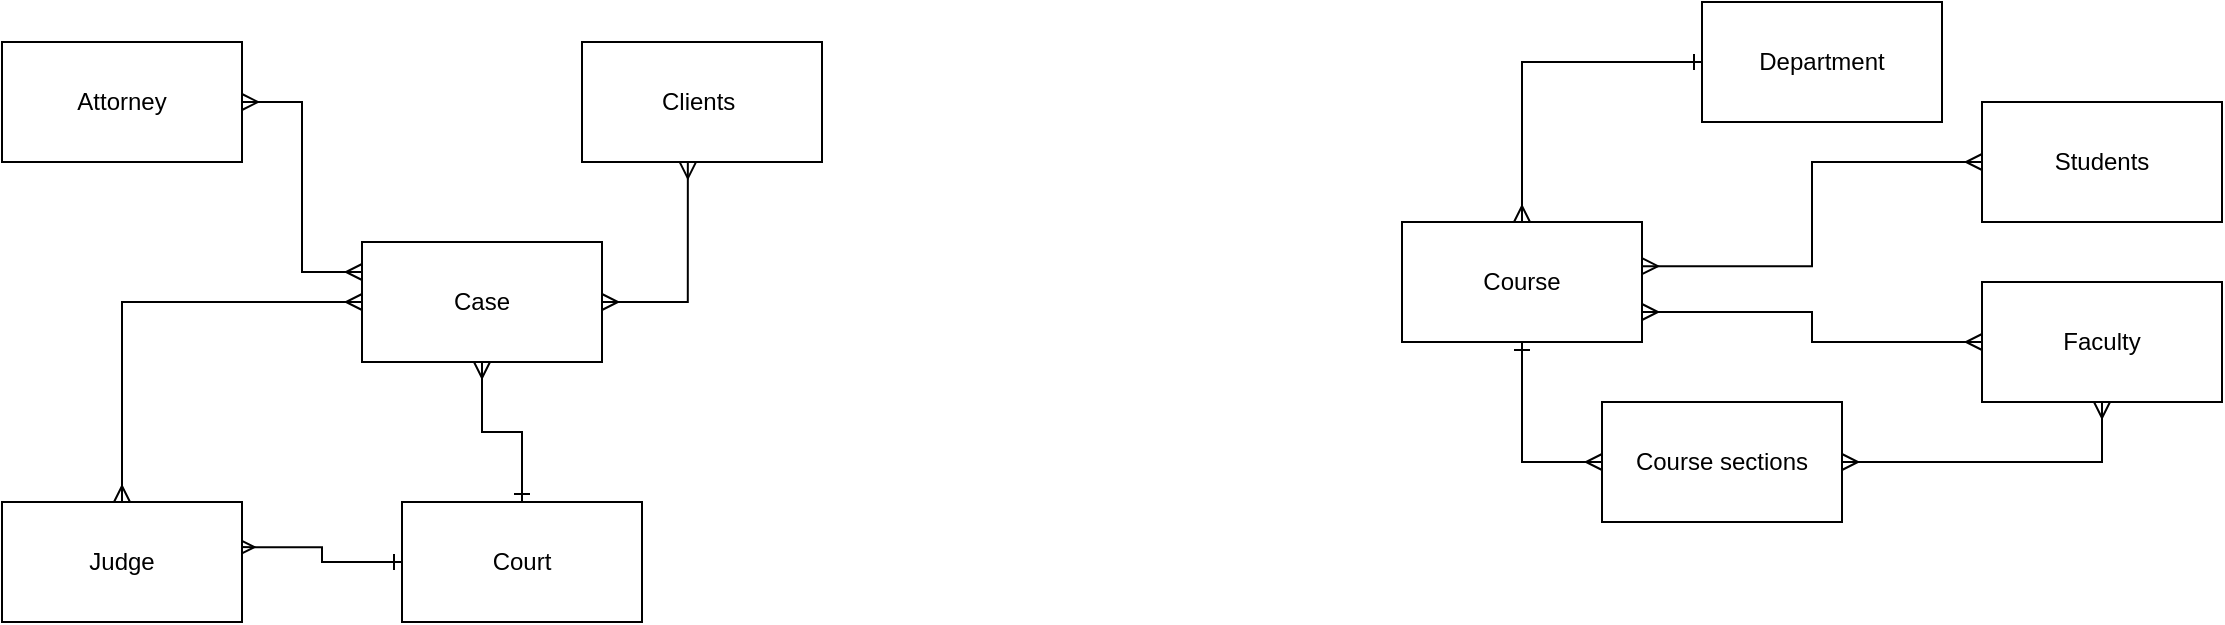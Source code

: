 <mxfile version="26.0.10">
  <diagram id="R2lEEEUBdFMjLlhIrx00" name="Page-1">
    <mxGraphModel dx="909" dy="576" grid="1" gridSize="10" guides="1" tooltips="1" connect="1" arrows="1" fold="1" page="1" pageScale="1" pageWidth="850" pageHeight="1100" math="0" shadow="0" extFonts="Permanent Marker^https://fonts.googleapis.com/css?family=Permanent+Marker">
      <root>
        <mxCell id="0" />
        <mxCell id="1" parent="0" />
        <mxCell id="uFHn_YRlUSNiN2GhpHnX-34" value="" style="group" vertex="1" connectable="0" parent="1">
          <mxGeometry x="750" y="30" width="410" height="260" as="geometry" />
        </mxCell>
        <mxCell id="uFHn_YRlUSNiN2GhpHnX-24" value="Course" style="rounded=0;whiteSpace=wrap;html=1;" vertex="1" parent="uFHn_YRlUSNiN2GhpHnX-34">
          <mxGeometry y="110" width="120" height="60" as="geometry" />
        </mxCell>
        <mxCell id="uFHn_YRlUSNiN2GhpHnX-33" value="" style="group" vertex="1" connectable="0" parent="uFHn_YRlUSNiN2GhpHnX-34">
          <mxGeometry x="100" width="310" height="260" as="geometry" />
        </mxCell>
        <mxCell id="uFHn_YRlUSNiN2GhpHnX-22" value="Department" style="rounded=0;whiteSpace=wrap;html=1;" vertex="1" parent="uFHn_YRlUSNiN2GhpHnX-33">
          <mxGeometry x="50" width="120" height="60" as="geometry" />
        </mxCell>
        <mxCell id="uFHn_YRlUSNiN2GhpHnX-23" value="&lt;span class=&quot;markedContent&quot; id=&quot;page27R_mcid1&quot; style=&quot;padding: 0px; margin: 0px; color: transparent; position: absolute; white-space: pre; cursor: text; transform-origin: 0% 0%; top: 0px; height: 0px; font-family: Arial; font-size: 16px; font-style: normal; font-variant-ligatures: normal; font-variant-caps: normal; font-weight: 400; letter-spacing: normal; orphans: 2; text-align: start; text-indent: 0px; text-transform: none; widows: 2; word-spacing: 0px; -webkit-text-stroke-width: 0px; background-color: rgb(255, 255, 255); text-decoration-thickness: initial; text-decoration-style: initial; text-decoration-color: initial;&quot;&gt;&lt;span role=&quot;presentation&quot; dir=&quot;ltr&quot; style=&quot;padding: 0px; margin: 0px; color: transparent; position: absolute; white-space: pre; cursor: text; transform-origin: 0% 0%; left: 180.033px; top: 124.405px; font-size: 23.4px; font-family: sans-serif; transform: scaleX(0.858);&quot;&gt;ABC College&lt;/span&gt;&lt;/span&gt;&lt;span class=&quot;markedContent&quot; id=&quot;page27R_mcid2&quot; style=&quot;padding: 0px; margin: 0px; color: transparent; position: absolute; white-space: pre; cursor: text; transform-origin: 0% 0%; top: 0px; height: 0px; font-family: Arial; font-size: 16px; font-style: normal; font-variant-ligatures: normal; font-variant-caps: normal; font-weight: 400; letter-spacing: normal; orphans: 2; text-align: start; text-indent: 0px; text-transform: none; widows: 2; word-spacing: 0px; -webkit-text-stroke-width: 0px; background-color: rgb(255, 255, 255); text-decoration-thickness: initial; text-decoration-style: initial; text-decoration-color: initial;&quot;&gt;&lt;span role=&quot;presentation&quot; dir=&quot;ltr&quot; style=&quot;padding: 0px; margin: 0px; color: transparent; position: absolute; white-space: pre; cursor: text; transform-origin: 0% 0%; left: 298.086px; top: 124.405px; font-size: 23.4px; font-family: sans-serif;&quot;&gt; &lt;/span&gt;&lt;span role=&quot;presentation&quot; dir=&quot;ltr&quot; style=&quot;padding: 0px; margin: 0px; color: transparent; position: absolute; white-space: pre; cursor: text; transform-origin: 0% 0%; left: 307.433px; top: 124.405px; font-size: 23.4px; font-family: sans-serif; transform: scaleX(0.859);&quot;&gt;has&lt;/span&gt;&lt;/span&gt;&lt;span class=&quot;markedContent&quot; id=&quot;page27R_mcid3&quot; style=&quot;padding: 0px; margin: 0px; color: transparent; position: absolute; white-space: pre; cursor: text; transform-origin: 0% 0%; top: 0px; height: 0px; font-family: Arial; font-size: 16px; font-style: normal; font-variant-ligatures: normal; font-variant-caps: normal; font-weight: 400; letter-spacing: normal; orphans: 2; text-align: start; text-indent: 0px; text-transform: none; widows: 2; word-spacing: 0px; -webkit-text-stroke-width: 0px; background-color: rgb(255, 255, 255); text-decoration-thickness: initial; text-decoration-style: initial; text-decoration-color: initial;&quot;&gt;&lt;span role=&quot;presentation&quot; dir=&quot;ltr&quot; style=&quot;padding: 0px; margin: 0px; color: transparent; position: absolute; white-space: pre; cursor: text; transform-origin: 0% 0%; left: 339.983px; top: 124.405px; font-size: 23.4px; font-family: sans-serif;&quot;&gt; &lt;/span&gt;&lt;span role=&quot;presentation&quot; dir=&quot;ltr&quot; style=&quot;padding: 0px; margin: 0px; color: transparent; position: absolute; white-space: pre; cursor: text; transform-origin: 0% 0%; left: 349.483px; top: 124.405px; font-size: 23.4px; font-family: sans-serif; transform: scaleX(0.912);&quot;&gt;many departments&lt;/span&gt;&lt;/span&gt;&lt;span class=&quot;markedContent&quot; id=&quot;page27R_mcid4&quot; style=&quot;padding: 0px; margin: 0px; color: transparent; position: absolute; white-space: pre; cursor: text; transform-origin: 0% 0%; top: 0px; height: 0px; font-family: Arial; font-size: 16px; font-style: normal; font-variant-ligatures: normal; font-variant-caps: normal; font-weight: 400; letter-spacing: normal; orphans: 2; text-align: start; text-indent: 0px; text-transform: none; widows: 2; word-spacing: 0px; -webkit-text-stroke-width: 0px; background-color: rgb(255, 255, 255); text-decoration-thickness: initial; text-decoration-style: initial; text-decoration-color: initial;&quot;&gt;&lt;/span&gt;&lt;span class=&quot;markedContent&quot; id=&quot;page27R_mcid5&quot; style=&quot;padding: 0px; margin: 0px; color: transparent; position: absolute; white-space: pre; cursor: text; transform-origin: 0% 0%; top: 0px; height: 0px; font-family: Arial; font-size: 16px; font-style: normal; font-variant-ligatures: normal; font-variant-caps: normal; font-weight: 400; letter-spacing: normal; orphans: 2; text-align: start; text-indent: 0px; text-transform: none; widows: 2; word-spacing: 0px; -webkit-text-stroke-width: 0px; background-color: rgb(255, 255, 255); text-decoration-thickness: initial; text-decoration-style: initial; text-decoration-color: initial;&quot;&gt;&lt;span role=&quot;presentation&quot; dir=&quot;ltr&quot; style=&quot;padding: 0px; margin: 0px; color: transparent; position: absolute; white-space: pre; cursor: text; transform-origin: 0% 0%; left: 533.829px; top: 124.405px; font-size: 23.4px; font-family: sans-serif;&quot;&gt; &lt;/span&gt;&lt;span role=&quot;presentation&quot; dir=&quot;ltr&quot; style=&quot;padding: 0px; margin: 0px; color: transparent; position: absolute; white-space: pre; cursor: text; transform-origin: 0% 0%; left: 543.317px; top: 124.405px; font-size: 23.4px; font-family: sans-serif; transform: scaleX(0.915);&quot;&gt;and each department offer courses&lt;/span&gt;&lt;/span&gt;&lt;span class=&quot;markedContent&quot; id=&quot;page27R_mcid6&quot; style=&quot;padding: 0px; margin: 0px; color: transparent; position: absolute; white-space: pre; cursor: text; transform-origin: 0% 0%; top: 0px; height: 0px; font-family: Arial; font-size: 16px; font-style: normal; font-variant-ligatures: normal; font-variant-caps: normal; font-weight: 400; letter-spacing: normal; orphans: 2; text-align: start; text-indent: 0px; text-transform: none; widows: 2; word-spacing: 0px; -webkit-text-stroke-width: 0px; background-color: rgb(255, 255, 255); text-decoration-thickness: initial; text-decoration-style: initial; text-decoration-color: initial;&quot;&gt;&lt;span role=&quot;presentation&quot; dir=&quot;ltr&quot; style=&quot;padding: 0px; margin: 0px; color: transparent; position: absolute; white-space: pre; cursor: text; transform-origin: 0% 0%; left: 894.367px; top: 124.405px; font-size: 23.4px; font-family: sans-serif;&quot;&gt;.&lt;/span&gt;&lt;/span&gt;&lt;span class=&quot;markedContent&quot; id=&quot;page27R_mcid7&quot; style=&quot;padding: 0px; margin: 0px; color: transparent; position: absolute; white-space: pre; cursor: text; transform-origin: 0% 0%; top: 0px; height: 0px; font-family: Arial; font-size: 16px; font-style: normal; font-variant-ligatures: normal; font-variant-caps: normal; font-weight: 400; letter-spacing: normal; orphans: 2; text-align: start; text-indent: 0px; text-transform: none; widows: 2; word-spacing: 0px; -webkit-text-stroke-width: 0px; background-color: rgb(255, 255, 255); text-decoration-thickness: initial; text-decoration-style: initial; text-decoration-color: initial;&quot;&gt;&lt;br role=&quot;presentation&quot; style=&quot;padding: 0px; margin: 0px; color: transparent; position: absolute; white-space: pre; cursor: text; transform-origin: 0% 0%;&quot;&gt;&lt;span role=&quot;presentation&quot; dir=&quot;ltr&quot; style=&quot;padding: 0px; margin: 0px; color: transparent; position: absolute; white-space: pre; cursor: text; transform-origin: 0% 0%; left: 180.033px; top: 157.205px; font-size: 23.4px; font-family: sans-serif;&quot;&gt;S&lt;/span&gt;&lt;/span&gt;&lt;span class=&quot;markedContent&quot; id=&quot;page27R_mcid8&quot; style=&quot;padding: 0px; margin: 0px; color: transparent; position: absolute; white-space: pre; cursor: text; transform-origin: 0% 0%; top: 0px; height: 0px; font-family: Arial; font-size: 16px; font-style: normal; font-variant-ligatures: normal; font-variant-caps: normal; font-weight: 400; letter-spacing: normal; orphans: 2; text-align: start; text-indent: 0px; text-transform: none; widows: 2; word-spacing: 0px; -webkit-text-stroke-width: 0px; background-color: rgb(255, 255, 255); text-decoration-thickness: initial; text-decoration-style: initial; text-decoration-color: initial;&quot;&gt;&lt;span role=&quot;presentation&quot; dir=&quot;ltr&quot; style=&quot;padding: 0px; margin: 0px; color: transparent; position: absolute; white-space: pre; cursor: text; transform-origin: 0% 0%; left: 190.833px; top: 157.205px; font-size: 23.4px; font-family: sans-serif; transform: scaleX(0.909);&quot;&gt;ome popular courses have many course sections.&lt;/span&gt;&lt;/span&gt;&lt;span class=&quot;markedContent&quot; id=&quot;page27R_mcid9&quot; style=&quot;padding: 0px; margin: 0px; color: transparent; position: absolute; white-space: pre; cursor: text; transform-origin: 0% 0%; top: 0px; height: 0px; font-family: Arial; font-size: 16px; font-style: normal; font-variant-ligatures: normal; font-variant-caps: normal; font-weight: 400; letter-spacing: normal; orphans: 2; text-align: start; text-indent: 0px; text-transform: none; widows: 2; word-spacing: 0px; -webkit-text-stroke-width: 0px; background-color: rgb(255, 255, 255); text-decoration-thickness: initial; text-decoration-style: initial; text-decoration-color: initial;&quot;&gt;&lt;span role=&quot;presentation&quot; dir=&quot;ltr&quot; style=&quot;padding: 0px; margin: 0px; color: transparent; position: absolute; white-space: pre; cursor: text; transform-origin: 0% 0%; left: 679.121px; top: 157.205px; font-size: 23.4px; font-family: sans-serif;&quot;&gt; &lt;/span&gt;&lt;span role=&quot;presentation&quot; dir=&quot;ltr&quot; style=&quot;padding: 0px; margin: 0px; color: transparent; position: absolute; white-space: pre; cursor: text; transform-origin: 0% 0%; left: 688.517px; top: 157.205px; font-size: 23.4px; font-family: sans-serif; transform: scaleX(0.831);&quot;&gt;Each&lt;/span&gt;&lt;/span&gt;&lt;span class=&quot;markedContent&quot; id=&quot;page27R_mcid10&quot; style=&quot;padding: 0px; margin: 0px; color: transparent; position: absolute; white-space: pre; cursor: text; transform-origin: 0% 0%; top: 0px; height: 0px; font-family: Arial; font-size: 16px; font-style: normal; font-variant-ligatures: normal; font-variant-caps: normal; font-weight: 400; letter-spacing: normal; orphans: 2; text-align: start; text-indent: 0px; text-transform: none; widows: 2; word-spacing: 0px; -webkit-text-stroke-width: 0px; background-color: rgb(255, 255, 255); text-decoration-thickness: initial; text-decoration-style: initial; text-decoration-color: initial;&quot;&gt;&lt;span role=&quot;presentation&quot; dir=&quot;ltr&quot; style=&quot;padding: 0px; margin: 0px; color: transparent; position: absolute; white-space: pre; cursor: text; transform-origin: 0% 0%; left: 733.211px; top: 157.205px; font-size: 23.4px; font-family: sans-serif;&quot;&gt; &lt;/span&gt;&lt;span role=&quot;presentation&quot; dir=&quot;ltr&quot; style=&quot;padding: 0px; margin: 0px; color: transparent; position: absolute; white-space: pre; cursor: text; transform-origin: 0% 0%; left: 742.317px; top: 157.205px; font-size: 23.4px; font-family: sans-serif; transform: scaleX(0.907);&quot;&gt;Faculty member&lt;/span&gt;&lt;/span&gt;&lt;span class=&quot;markedContent&quot; id=&quot;page27R_mcid11&quot; style=&quot;padding: 0px; margin: 0px; color: transparent; position: absolute; white-space: pre; cursor: text; transform-origin: 0% 0%; top: 0px; height: 0px; font-family: Arial; font-size: 16px; font-style: normal; font-variant-ligatures: normal; font-variant-caps: normal; font-weight: 400; letter-spacing: normal; orphans: 2; text-align: start; text-indent: 0px; text-transform: none; widows: 2; word-spacing: 0px; -webkit-text-stroke-width: 0px; background-color: rgb(255, 255, 255); text-decoration-thickness: initial; text-decoration-style: initial; text-decoration-color: initial;&quot;&gt;&lt;/span&gt;&lt;span class=&quot;markedContent&quot; id=&quot;page27R_mcid12&quot; style=&quot;padding: 0px; margin: 0px; color: transparent; position: absolute; white-space: pre; cursor: text; transform-origin: 0% 0%; top: 0px; height: 0px; font-family: Arial; font-size: 16px; font-style: normal; font-variant-ligatures: normal; font-variant-caps: normal; font-weight: 400; letter-spacing: normal; orphans: 2; text-align: start; text-indent: 0px; text-transform: none; widows: 2; word-spacing: 0px; -webkit-text-stroke-width: 0px; background-color: rgb(255, 255, 255); text-decoration-thickness: initial; text-decoration-style: initial; text-decoration-color: initial;&quot;&gt;&lt;br role=&quot;presentation&quot; style=&quot;padding: 0px; margin: 0px; color: transparent; position: absolute; white-space: pre; cursor: text; transform-origin: 0% 0%;&quot;&gt;&lt;span role=&quot;presentation&quot; dir=&quot;ltr&quot; style=&quot;padding: 0px; margin: 0px; color: transparent; position: absolute; white-space: pre; cursor: text; transform-origin: 0% 0%; left: 180.033px; top: 190.005px; font-size: 23.4px; font-family: sans-serif; transform: scaleX(0.903);&quot;&gt;belongs to a particular department and&lt;/span&gt;&lt;/span&gt;&lt;span class=&quot;markedContent&quot; id=&quot;page27R_mcid13&quot; style=&quot;padding: 0px; margin: 0px; color: transparent; position: absolute; white-space: pre; cursor: text; transform-origin: 0% 0%; top: 0px; height: 0px; font-family: Arial; font-size: 16px; font-style: normal; font-variant-ligatures: normal; font-variant-caps: normal; font-weight: 400; letter-spacing: normal; orphans: 2; text-align: start; text-indent: 0px; text-transform: none; widows: 2; word-spacing: 0px; -webkit-text-stroke-width: 0px; background-color: rgb(255, 255, 255); text-decoration-thickness: initial; text-decoration-style: initial; text-decoration-color: initial;&quot;&gt;&lt;/span&gt;&lt;span class=&quot;markedContent&quot; id=&quot;page27R_mcid14&quot; style=&quot;padding: 0px; margin: 0px; color: transparent; position: absolute; white-space: pre; cursor: text; transform-origin: 0% 0%; top: 0px; height: 0px; font-family: Arial; font-size: 16px; font-style: normal; font-variant-ligatures: normal; font-variant-caps: normal; font-weight: 400; letter-spacing: normal; orphans: 2; text-align: start; text-indent: 0px; text-transform: none; widows: 2; word-spacing: 0px; -webkit-text-stroke-width: 0px; background-color: rgb(255, 255, 255); text-decoration-thickness: initial; text-decoration-style: initial; text-decoration-color: initial;&quot;&gt;&lt;span role=&quot;presentation&quot; dir=&quot;ltr&quot; style=&quot;padding: 0px; margin: 0px; color: transparent; position: absolute; white-space: pre; cursor: text; transform-origin: 0% 0%; left: 564.753px; top: 190.005px; font-size: 23.4px; font-family: sans-serif;&quot;&gt; &lt;/span&gt;&lt;span role=&quot;presentation&quot; dir=&quot;ltr&quot; style=&quot;padding: 0px; margin: 0px; color: transparent; position: absolute; white-space: pre; cursor: text; transform-origin: 0% 0%; left: 572.917px; top: 190.005px; font-size: 23.4px; font-family: sans-serif; transform: scaleX(0.932);&quot;&gt;may&lt;/span&gt;&lt;/span&gt;&lt;span class=&quot;markedContent&quot; id=&quot;page27R_mcid15&quot; style=&quot;padding: 0px; margin: 0px; color: transparent; position: absolute; white-space: pre; cursor: text; transform-origin: 0% 0%; top: 0px; height: 0px; font-family: Arial; font-size: 16px; font-style: normal; font-variant-ligatures: normal; font-variant-caps: normal; font-weight: 400; letter-spacing: normal; orphans: 2; text-align: start; text-indent: 0px; text-transform: none; widows: 2; word-spacing: 0px; -webkit-text-stroke-width: 0px; background-color: rgb(255, 255, 255); text-decoration-thickness: initial; text-decoration-style: initial; text-decoration-color: initial;&quot;&gt;&lt;/span&gt;&lt;span class=&quot;markedContent&quot; id=&quot;page27R_mcid16&quot; style=&quot;padding: 0px; margin: 0px; color: transparent; position: absolute; white-space: pre; cursor: text; transform-origin: 0% 0%; top: 0px; height: 0px; font-family: Arial; font-size: 16px; font-style: normal; font-variant-ligatures: normal; font-variant-caps: normal; font-weight: 400; letter-spacing: normal; orphans: 2; text-align: start; text-indent: 0px; text-transform: none; widows: 2; word-spacing: 0px; -webkit-text-stroke-width: 0px; background-color: rgb(255, 255, 255); text-decoration-thickness: initial; text-decoration-style: initial; text-decoration-color: initial;&quot;&gt;&lt;span role=&quot;presentation&quot; dir=&quot;ltr&quot; style=&quot;padding: 0px; margin: 0px; color: transparent; position: absolute; white-space: pre; cursor: text; transform-origin: 0% 0%; left: 614.592px; top: 190.005px; font-size: 23.4px; font-family: sans-serif;&quot;&gt; &lt;/span&gt;&lt;span role=&quot;presentation&quot; dir=&quot;ltr&quot; style=&quot;padding: 0px; margin: 0px; color: transparent; position: absolute; white-space: pre; cursor: text; transform-origin: 0% 0%; left: 622.317px; top: 190.005px; font-size: 23.4px; font-family: sans-serif; transform: scaleX(0.875);&quot;&gt;teach&lt;/span&gt;&lt;/span&gt;&lt;span class=&quot;markedContent&quot; id=&quot;page27R_mcid17&quot; style=&quot;padding: 0px; margin: 0px; color: transparent; position: absolute; white-space: pre; cursor: text; transform-origin: 0% 0%; top: 0px; height: 0px; font-family: Arial; font-size: 16px; font-style: normal; font-variant-ligatures: normal; font-variant-caps: normal; font-weight: 400; letter-spacing: normal; orphans: 2; text-align: start; text-indent: 0px; text-transform: none; widows: 2; word-spacing: 0px; -webkit-text-stroke-width: 0px; background-color: rgb(255, 255, 255); text-decoration-thickness: initial; text-decoration-style: initial; text-decoration-color: initial;&quot;&gt;&lt;/span&gt;&lt;span class=&quot;markedContent&quot; id=&quot;page27R_mcid18&quot; style=&quot;padding: 0px; margin: 0px; color: transparent; position: absolute; white-space: pre; cursor: text; transform-origin: 0% 0%; top: 0px; height: 0px; font-family: Arial; font-size: 16px; font-style: normal; font-variant-ligatures: normal; font-variant-caps: normal; font-weight: 400; letter-spacing: normal; orphans: 2; text-align: start; text-indent: 0px; text-transform: none; widows: 2; word-spacing: 0px; -webkit-text-stroke-width: 0px; background-color: rgb(255, 255, 255); text-decoration-thickness: initial; text-decoration-style: initial; text-decoration-color: initial;&quot;&gt;&lt;span role=&quot;presentation&quot; dir=&quot;ltr&quot; style=&quot;padding: 0px; margin: 0px; color: transparent; position: absolute; white-space: pre; cursor: text; transform-origin: 0% 0%; left: 674.99px; top: 190.005px; font-size: 23.4px; font-family: sans-serif;&quot;&gt; &lt;/span&gt;&lt;span role=&quot;presentation&quot; dir=&quot;ltr&quot; style=&quot;padding: 0px; margin: 0px; color: transparent; position: absolute; white-space: pre; cursor: text; transform-origin: 0% 0%; left: 682.717px; top: 190.005px; font-size: 23.4px; font-family: sans-serif; transform: scaleX(0.91);&quot;&gt;more than one course&lt;/span&gt;&lt;/span&gt;&lt;span class=&quot;markedContent&quot; id=&quot;page27R_mcid19&quot; style=&quot;padding: 0px; margin: 0px; color: transparent; position: absolute; white-space: pre; cursor: text; transform-origin: 0% 0%; top: 0px; height: 0px; font-family: Arial; font-size: 16px; font-style: normal; font-variant-ligatures: normal; font-variant-caps: normal; font-weight: 400; letter-spacing: normal; orphans: 2; text-align: start; text-indent: 0px; text-transform: none; widows: 2; word-spacing: 0px; -webkit-text-stroke-width: 0px; background-color: rgb(255, 255, 255); text-decoration-thickness: initial; text-decoration-style: initial; text-decoration-color: initial;&quot;&gt;&lt;br role=&quot;presentation&quot; style=&quot;padding: 0px; margin: 0px; color: transparent; position: absolute; white-space: pre; cursor: text; transform-origin: 0% 0%;&quot;&gt;&lt;span role=&quot;presentation&quot; dir=&quot;ltr&quot; style=&quot;padding: 0px; margin: 0px; color: transparent; position: absolute; white-space: pre; cursor: text; transform-origin: 0% 0%; left: 180.033px; top: 222.605px; font-size: 23.4px; font-family: sans-serif; transform: scaleX(0.852);&quot;&gt;sections of a course, but in some semesters a faculty member may not teach&lt;/span&gt;&lt;/span&gt;&lt;span class=&quot;markedContent&quot; id=&quot;page27R_mcid20&quot; style=&quot;padding: 0px; margin: 0px; color: transparent; position: absolute; white-space: pre; cursor: text; transform-origin: 0% 0%; top: 0px; height: 0px; font-family: Arial; font-size: 16px; font-style: normal; font-variant-ligatures: normal; font-variant-caps: normal; font-weight: 400; letter-spacing: normal; orphans: 2; text-align: start; text-indent: 0px; text-transform: none; widows: 2; word-spacing: 0px; -webkit-text-stroke-width: 0px; background-color: rgb(255, 255, 255); text-decoration-thickness: initial; text-decoration-style: initial; text-decoration-color: initial;&quot;&gt;&lt;br role=&quot;presentation&quot; style=&quot;padding: 0px; margin: 0px; color: transparent; position: absolute; white-space: pre; cursor: text; transform-origin: 0% 0%;&quot;&gt;&lt;span role=&quot;presentation&quot; dir=&quot;ltr&quot; style=&quot;padding: 0px; margin: 0px; color: transparent; position: absolute; white-space: pre; cursor: text; transform-origin: 0% 0%; left: 180.033px; top: 255.405px; font-size: 23.4px; font-family: sans-serif; transform: scaleX(0.87);&quot;&gt;any. Each course section must have at least one faculty number teaching it,&lt;/span&gt;&lt;/span&gt;&lt;span class=&quot;markedContent&quot; id=&quot;page27R_mcid21&quot; style=&quot;padding: 0px; margin: 0px; color: transparent; position: absolute; white-space: pre; cursor: text; transform-origin: 0% 0%; top: 0px; height: 0px; font-family: Arial; font-size: 16px; font-style: normal; font-variant-ligatures: normal; font-variant-caps: normal; font-weight: 400; letter-spacing: normal; orphans: 2; text-align: start; text-indent: 0px; text-transform: none; widows: 2; word-spacing: 0px; -webkit-text-stroke-width: 0px; background-color: rgb(255, 255, 255); text-decoration-thickness: initial; text-decoration-style: initial; text-decoration-color: initial;&quot;&gt;&lt;br role=&quot;presentation&quot; style=&quot;padding: 0px; margin: 0px; color: transparent; position: absolute; white-space: pre; cursor: text; transform-origin: 0% 0%;&quot;&gt;&lt;span role=&quot;presentation&quot; dir=&quot;ltr&quot; style=&quot;padding: 0px; margin: 0px; color: transparent; position: absolute; white-space: pre; cursor: text; transform-origin: 0% 0%; left: 180.033px; top: 288.205px; font-size: 23.4px; font-family: sans-serif; transform: scaleX(0.917);&quot;&gt;but&lt;/span&gt;&lt;span role=&quot;presentation&quot; dir=&quot;ltr&quot; style=&quot;padding: 0px; margin: 0px; color: transparent; position: absolute; white-space: pre; cursor: text; transform-origin: 0% 0%; left: 212.255px; top: 288.205px; font-size: 23.4px; font-family: sans-serif;&quot;&gt; &lt;/span&gt;&lt;span role=&quot;presentation&quot; dir=&quot;ltr&quot; style=&quot;padding: 0px; margin: 0px; color: transparent; position: absolute; white-space: pre; cursor: text; transform-origin: 0% 0%; left: 230.788px; top: 288.205px; font-size: 23.4px; font-family: sans-serif; transform: scaleX(0.887);&quot;&gt;sometimes&lt;/span&gt;&lt;span role=&quot;presentation&quot; dir=&quot;ltr&quot; style=&quot;padding: 0px; margin: 0px; color: transparent; position: absolute; white-space: pre; cursor: text; transform-origin: 0% 0%; left: 335.175px; top: 288.205px; font-size: 23.4px; font-family: sans-serif;&quot;&gt; &lt;/span&gt;&lt;span role=&quot;presentation&quot; dir=&quot;ltr&quot; style=&quot;padding: 0px; margin: 0px; color: transparent; position: absolute; white-space: pre; cursor: text; transform-origin: 0% 0%; left: 353.755px; top: 288.205px; font-size: 23.4px; font-family: sans-serif; transform: scaleX(0.926);&quot;&gt;multiple&lt;/span&gt;&lt;span role=&quot;presentation&quot; dir=&quot;ltr&quot; style=&quot;padding: 0px; margin: 0px; color: transparent; position: absolute; white-space: pre; cursor: text; transform-origin: 0% 0%; left: 432.543px; top: 288.205px; font-size: 23.4px; font-family: sans-serif;&quot;&gt; &lt;/span&gt;&lt;span role=&quot;presentation&quot; dir=&quot;ltr&quot; style=&quot;padding: 0px; margin: 0px; color: transparent; position: absolute; white-space: pre; cursor: text; transform-origin: 0% 0%; left: 451.076px; top: 288.205px; font-size: 23.4px; font-family: sans-serif; transform: scaleX(0.878);&quot;&gt;faculty&lt;/span&gt;&lt;span role=&quot;presentation&quot; dir=&quot;ltr&quot; style=&quot;padding: 0px; margin: 0px; color: transparent; position: absolute; white-space: pre; cursor: text; transform-origin: 0% 0%; left: 515.285px; top: 288.205px; font-size: 23.4px; font-family: sans-serif;&quot;&gt; &lt;/span&gt;&lt;span role=&quot;presentation&quot; dir=&quot;ltr&quot; style=&quot;padding: 0px; margin: 0px; color: transparent; position: absolute; white-space: pre; cursor: text; transform-origin: 0% 0%; left: 533.841px; top: 288.205px; font-size: 23.4px; font-family: sans-serif; transform: scaleX(0.901);&quot;&gt;members&lt;/span&gt;&lt;span role=&quot;presentation&quot; dir=&quot;ltr&quot; style=&quot;padding: 0px; margin: 0px; color: transparent; position: absolute; white-space: pre; cursor: text; transform-origin: 0% 0%; left: 623.978px; top: 288.205px; font-size: 23.4px; font-family: sans-serif;&quot;&gt; &lt;/span&gt;&lt;span role=&quot;presentation&quot; dir=&quot;ltr&quot; style=&quot;padding: 0px; margin: 0px; color: transparent; position: absolute; white-space: pre; cursor: text; transform-origin: 0% 0%; left: 642.581px; top: 288.205px; font-size: 23.4px; font-family: sans-serif; transform: scaleX(0.875);&quot;&gt;teach&lt;/span&gt;&lt;/span&gt;&lt;span class=&quot;markedContent&quot; id=&quot;page27R_mcid22&quot; style=&quot;padding: 0px; margin: 0px; color: transparent; position: absolute; white-space: pre; cursor: text; transform-origin: 0% 0%; top: 0px; height: 0px; font-family: Arial; font-size: 16px; font-style: normal; font-variant-ligatures: normal; font-variant-caps: normal; font-weight: 400; letter-spacing: normal; orphans: 2; text-align: start; text-indent: 0px; text-transform: none; widows: 2; word-spacing: 0px; -webkit-text-stroke-width: 0px; background-color: rgb(255, 255, 255); text-decoration-thickness: initial; text-decoration-style: initial; text-decoration-color: initial;&quot;&gt;&lt;span role=&quot;presentation&quot; dir=&quot;ltr&quot; style=&quot;padding: 0px; margin: 0px; color: transparent; position: absolute; white-space: pre; cursor: text; transform-origin: 0% 0%; left: 695.255px; top: 288.205px; font-size: 23.4px; font-family: sans-serif;&quot;&gt; &lt;/span&gt;&lt;span role=&quot;presentation&quot; dir=&quot;ltr&quot; style=&quot;padding: 0px; margin: 0px; color: transparent; position: absolute; white-space: pre; cursor: text; transform-origin: 0% 0%; left: 714.117px; top: 288.205px; font-size: 23.4px; font-family: sans-serif;&quot;&gt;a&lt;/span&gt;&lt;span role=&quot;presentation&quot; dir=&quot;ltr&quot; style=&quot;padding: 0px; margin: 0px; color: transparent; position: absolute; white-space: pre; cursor: text; transform-origin: 0% 0%; left: 725.325px; top: 288.205px; font-size: 23.4px; font-family: sans-serif;&quot;&gt; &lt;/span&gt;&lt;span role=&quot;presentation&quot; dir=&quot;ltr&quot; style=&quot;padding: 0px; margin: 0px; color: transparent; position: absolute; white-space: pre; cursor: text; transform-origin: 0% 0%; left: 744.092px; top: 288.205px; font-size: 23.4px; font-family: sans-serif; transform: scaleX(0.869);&quot;&gt;course&lt;/span&gt;&lt;span role=&quot;presentation&quot; dir=&quot;ltr&quot; style=&quot;padding: 0px; margin: 0px; color: transparent; position: absolute; white-space: pre; cursor: text; transform-origin: 0% 0%; left: 807.483px; top: 288.205px; font-size: 23.4px; font-family: sans-serif;&quot;&gt; &lt;/span&gt;&lt;span role=&quot;presentation&quot; dir=&quot;ltr&quot; style=&quot;padding: 0px; margin: 0px; color: transparent; position: absolute; white-space: pre; cursor: text; transform-origin: 0% 0%; left: 826.062px; top: 288.205px; font-size: 23.4px; font-family: sans-serif; transform: scaleX(0.87);&quot;&gt;section&lt;/span&gt;&lt;/span&gt;&lt;span class=&quot;markedContent&quot; id=&quot;page27R_mcid23&quot; style=&quot;padding: 0px; margin: 0px; color: transparent; position: absolute; white-space: pre; cursor: text; transform-origin: 0% 0%; top: 0px; height: 0px; font-family: Arial; font-size: 16px; font-style: normal; font-variant-ligatures: normal; font-variant-caps: normal; font-weight: 400; letter-spacing: normal; orphans: 2; text-align: start; text-indent: 0px; text-transform: none; widows: 2; word-spacing: 0px; -webkit-text-stroke-width: 0px; background-color: rgb(255, 255, 255); text-decoration-thickness: initial; text-decoration-style: initial; text-decoration-color: initial;&quot;&gt;&lt;span role=&quot;presentation&quot; dir=&quot;ltr&quot; style=&quot;padding: 0px; margin: 0px; color: transparent; position: absolute; white-space: pre; cursor: text; transform-origin: 0% 0%; left: 894.367px; top: 288.205px; font-size: 23.4px; font-family: sans-serif;&quot;&gt;.&lt;/span&gt;&lt;/span&gt;&lt;span class=&quot;markedContent&quot; id=&quot;page27R_mcid24&quot; style=&quot;padding: 0px; margin: 0px; color: transparent; position: absolute; white-space: pre; cursor: text; transform-origin: 0% 0%; top: 0px; height: 0px; font-family: Arial; font-size: 16px; font-style: normal; font-variant-ligatures: normal; font-variant-caps: normal; font-weight: 400; letter-spacing: normal; orphans: 2; text-align: start; text-indent: 0px; text-transform: none; widows: 2; word-spacing: 0px; -webkit-text-stroke-width: 0px; background-color: rgb(255, 255, 255); text-decoration-thickness: initial; text-decoration-style: initial; text-decoration-color: initial;&quot;&gt;&lt;br role=&quot;presentation&quot; style=&quot;padding: 0px; margin: 0px; color: transparent; position: absolute; white-space: pre; cursor: text; transform-origin: 0% 0%;&quot;&gt;&lt;span role=&quot;presentation&quot; dir=&quot;ltr&quot; style=&quot;padding: 0px; margin: 0px; color: transparent; position: absolute; white-space: pre; cursor: text; transform-origin: 0% 0%; left: 180.033px; top: 321.005px; font-size: 23.4px; font-family: sans-serif; transform: scaleX(0.912);&quot;&gt;Furthermore, to ma&lt;/span&gt;&lt;/span&gt;&lt;span class=&quot;markedContent&quot; id=&quot;page27R_mcid25&quot; style=&quot;padding: 0px; margin: 0px; color: transparent; position: absolute; white-space: pre; cursor: text; transform-origin: 0% 0%; top: 0px; height: 0px; font-family: Arial; font-size: 16px; font-style: normal; font-variant-ligatures: normal; font-variant-caps: normal; font-weight: 400; letter-spacing: normal; orphans: 2; text-align: start; text-indent: 0px; text-transform: none; widows: 2; word-spacing: 0px; -webkit-text-stroke-width: 0px; background-color: rgb(255, 255, 255); text-decoration-thickness: initial; text-decoration-style: initial; text-decoration-color: initial;&quot;&gt;&lt;span role=&quot;presentation&quot; dir=&quot;ltr&quot; style=&quot;padding: 0px; margin: 0px; color: transparent; position: absolute; white-space: pre; cursor: text; transform-origin: 0% 0%; left: 371.683px; top: 321.005px; font-size: 23.4px; font-family: sans-serif; transform: scaleX(0.885);&quot;&gt;ke sure that all course sections are similar, one faculty&lt;/span&gt;&lt;/span&gt;&lt;span class=&quot;markedContent&quot; id=&quot;page27R_mcid26&quot; style=&quot;padding: 0px; margin: 0px; color: transparent; position: absolute; white-space: pre; cursor: text; transform-origin: 0% 0%; top: 0px; height: 0px; font-family: Arial; font-size: 16px; font-style: normal; font-variant-ligatures: normal; font-variant-caps: normal; font-weight: 400; letter-spacing: normal; orphans: 2; text-align: start; text-indent: 0px; text-transform: none; widows: 2; word-spacing: 0px; -webkit-text-stroke-width: 0px; background-color: rgb(255, 255, 255); text-decoration-thickness: initial; text-decoration-style: initial; text-decoration-color: initial;&quot;&gt;&lt;br role=&quot;presentation&quot; style=&quot;padding: 0px; margin: 0px; color: transparent; position: absolute; white-space: pre; cursor: text; transform-origin: 0% 0%;&quot;&gt;&lt;span role=&quot;presentation&quot; dir=&quot;ltr&quot; style=&quot;padding: 0px; margin: 0px; color: transparent; position: absolute; white-space: pre; cursor: text; transform-origin: 0% 0%; left: 180.033px; top: 353.605px; font-size: 23.4px; font-family: sans-serif; transform: scaleX(0.875);&quot;&gt;member is assigned as course coordinator to oversee the course, and each&lt;/span&gt;&lt;/span&gt;&lt;span class=&quot;markedContent&quot; id=&quot;page27R_mcid27&quot; style=&quot;padding: 0px; margin: 0px; color: transparent; position: absolute; white-space: pre; cursor: text; transform-origin: 0% 0%; top: 0px; height: 0px; font-family: Arial; font-size: 16px; font-style: normal; font-variant-ligatures: normal; font-variant-caps: normal; font-weight: 400; letter-spacing: normal; orphans: 2; text-align: start; text-indent: 0px; text-transform: none; widows: 2; word-spacing: 0px; -webkit-text-stroke-width: 0px; background-color: rgb(255, 255, 255); text-decoration-thickness: initial; text-decoration-style: initial; text-decoration-color: initial;&quot;&gt;&lt;br role=&quot;presentation&quot; style=&quot;padding: 0px; margin: 0px; color: transparent; position: absolute; white-space: pre; cursor: text; transform-origin: 0% 0%;&quot;&gt;&lt;span role=&quot;presentation&quot; dir=&quot;ltr&quot; style=&quot;padding: 0px; margin: 0px; color: transparent; position: absolute; white-space: pre; cursor: text; transform-origin: 0% 0%; left: 180.033px; top: 386.405px; font-size: 23.4px; font-family: sans-serif; transform: scaleX(0.887);&quot;&gt;faculty member&lt;/span&gt;&lt;/span&gt;&lt;span class=&quot;markedContent&quot; id=&quot;page27R_mcid28&quot; style=&quot;padding: 0px; margin: 0px; color: transparent; position: absolute; white-space: pre; cursor: text; transform-origin: 0% 0%; top: 0px; height: 0px; font-family: Arial; font-size: 16px; font-style: normal; font-variant-ligatures: normal; font-variant-caps: normal; font-weight: 400; letter-spacing: normal; orphans: 2; text-align: start; text-indent: 0px; text-transform: none; widows: 2; word-spacing: 0px; -webkit-text-stroke-width: 0px; background-color: rgb(255, 255, 255); text-decoration-thickness: initial; text-decoration-style: initial; text-decoration-color: initial;&quot;&gt;&lt;span role=&quot;presentation&quot; dir=&quot;ltr&quot; style=&quot;padding: 0px; margin: 0px; color: transparent; position: absolute; white-space: pre; cursor: text; transform-origin: 0% 0%; left: 330.051px; top: 386.405px; font-size: 23.4px; font-family: sans-serif;&quot;&gt; &lt;/span&gt;&lt;span role=&quot;presentation&quot; dir=&quot;ltr&quot; style=&quot;padding: 0px; margin: 0px; color: transparent; position: absolute; white-space: pre; cursor: text; transform-origin: 0% 0%; left: 335.283px; top: 386.405px; font-size: 23.4px; font-family: sans-serif; transform: scaleX(0.904);&quot;&gt;may&lt;/span&gt;&lt;/span&gt;&lt;span class=&quot;markedContent&quot; id=&quot;page27R_mcid29&quot; style=&quot;padding: 0px; margin: 0px; color: transparent; position: absolute; white-space: pre; cursor: text; transform-origin: 0% 0%; top: 0px; height: 0px; font-family: Arial; font-size: 16px; font-style: normal; font-variant-ligatures: normal; font-variant-caps: normal; font-weight: 400; letter-spacing: normal; orphans: 2; text-align: start; text-indent: 0px; text-transform: none; widows: 2; word-spacing: 0px; -webkit-text-stroke-width: 0px; background-color: rgb(255, 255, 255); text-decoration-thickness: initial; text-decoration-style: initial; text-decoration-color: initial;&quot;&gt;&lt;/span&gt;&lt;span class=&quot;markedContent&quot; id=&quot;page27R_mcid30&quot; style=&quot;padding: 0px; margin: 0px; color: transparent; position: absolute; white-space: pre; cursor: text; transform-origin: 0% 0%; top: 0px; height: 0px; font-family: Arial; font-size: 16px; font-style: normal; font-variant-ligatures: normal; font-variant-caps: normal; font-weight: 400; letter-spacing: normal; orphans: 2; text-align: start; text-indent: 0px; text-transform: none; widows: 2; word-spacing: 0px; -webkit-text-stroke-width: 0px; background-color: rgb(255, 255, 255); text-decoration-thickness: initial; text-decoration-style: initial; text-decoration-color: initial;&quot;&gt;&lt;span role=&quot;presentation&quot; dir=&quot;ltr&quot; style=&quot;padding: 0px; margin: 0px; color: transparent; position: absolute; white-space: pre; cursor: text; transform-origin: 0% 0%; left: 375.695px; top: 386.405px; font-size: 23.4px; font-family: sans-serif;&quot;&gt; &lt;/span&gt;&lt;span role=&quot;presentation&quot; dir=&quot;ltr&quot; style=&quot;padding: 0px; margin: 0px; color: transparent; position: absolute; white-space: pre; cursor: text; transform-origin: 0% 0%; left: 380.883px; top: 386.405px; font-size: 23.4px; font-family: sans-serif; transform: scaleX(0.89);&quot;&gt;coordinat&lt;/span&gt;&lt;/span&gt;&lt;span class=&quot;markedContent&quot; id=&quot;page27R_mcid31&quot; style=&quot;padding: 0px; margin: 0px; color: transparent; position: absolute; white-space: pre; cursor: text; transform-origin: 0% 0%; top: 0px; height: 0px; font-family: Arial; font-size: 16px; font-style: normal; font-variant-ligatures: normal; font-variant-caps: normal; font-weight: 400; letter-spacing: normal; orphans: 2; text-align: start; text-indent: 0px; text-transform: none; widows: 2; word-spacing: 0px; -webkit-text-stroke-width: 0px; background-color: rgb(255, 255, 255); text-decoration-thickness: initial; text-decoration-style: initial; text-decoration-color: initial;&quot;&gt;&lt;span role=&quot;presentation&quot; dir=&quot;ltr&quot; style=&quot;padding: 0px; margin: 0px; color: transparent; position: absolute; white-space: pre; cursor: text; transform-origin: 0% 0%; left: 472.483px; top: 386.405px; font-size: 23.4px; font-family: sans-serif;&quot;&gt;e&lt;/span&gt;&lt;/span&gt;&lt;span class=&quot;markedContent&quot; id=&quot;page27R_mcid32&quot; style=&quot;padding: 0px; margin: 0px; color: transparent; position: absolute; white-space: pre; cursor: text; transform-origin: 0% 0%; top: 0px; height: 0px; font-family: Arial; font-size: 16px; font-style: normal; font-variant-ligatures: normal; font-variant-caps: normal; font-weight: 400; letter-spacing: normal; orphans: 2; text-align: start; text-indent: 0px; text-transform: none; widows: 2; word-spacing: 0px; -webkit-text-stroke-width: 0px; background-color: rgb(255, 255, 255); text-decoration-thickness: initial; text-decoration-style: initial; text-decoration-color: initial;&quot;&gt;&lt;/span&gt;&lt;span class=&quot;markedContent&quot; id=&quot;page27R_mcid33&quot; style=&quot;padding: 0px; margin: 0px; color: transparent; position: absolute; white-space: pre; cursor: text; transform-origin: 0% 0%; top: 0px; height: 0px; font-family: Arial; font-size: 16px; font-style: normal; font-variant-ligatures: normal; font-variant-caps: normal; font-weight: 400; letter-spacing: normal; orphans: 2; text-align: start; text-indent: 0px; text-transform: none; widows: 2; word-spacing: 0px; -webkit-text-stroke-width: 0px; background-color: rgb(255, 255, 255); text-decoration-thickness: initial; text-decoration-style: initial; text-decoration-color: initial;&quot;&gt;&lt;span role=&quot;presentation&quot; dir=&quot;ltr&quot; style=&quot;padding: 0px; margin: 0px; color: transparent; position: absolute; white-space: pre; cursor: text; transform-origin: 0% 0%; left: 484.137px; top: 386.405px; font-size: 23.4px; font-family: sans-serif;&quot;&gt; &lt;/span&gt;&lt;span role=&quot;presentation&quot; dir=&quot;ltr&quot; style=&quot;padding: 0px; margin: 0px; color: transparent; position: absolute; white-space: pre; cursor: text; transform-origin: 0% 0%; left: 489.083px; top: 386.405px; font-size: 23.4px; font-family: sans-serif; transform: scaleX(0.87);&quot;&gt;many courses. Students may enroll in many&lt;/span&gt;&lt;/span&gt;&lt;span class=&quot;markedContent&quot; id=&quot;page27R_mcid34&quot; style=&quot;padding: 0px; margin: 0px; color: transparent; position: absolute; white-space: pre; cursor: text; transform-origin: 0% 0%; top: 0px; height: 0px; font-family: Arial; font-size: 16px; font-style: normal; font-variant-ligatures: normal; font-variant-caps: normal; font-weight: 400; letter-spacing: normal; orphans: 2; text-align: start; text-indent: 0px; text-transform: none; widows: 2; word-spacing: 0px; -webkit-text-stroke-width: 0px; background-color: rgb(255, 255, 255); text-decoration-thickness: initial; text-decoration-style: initial; text-decoration-color: initial;&quot;&gt;&lt;br role=&quot;presentation&quot; style=&quot;padding: 0px; margin: 0px; color: transparent; position: absolute; white-space: pre; cursor: text; transform-origin: 0% 0%;&quot;&gt;&lt;span role=&quot;presentation&quot; dir=&quot;ltr&quot; style=&quot;padding: 0px; margin: 0px; color: transparent; position: absolute; white-space: pre; cursor: text; transform-origin: 0% 0%; left: 180.033px; top: 419.255px; font-size: 23.4px; font-family: sans-serif; transform: scaleX(0.86);&quot;&gt;course sections and receive a grade&lt;/span&gt;&lt;/span&gt;&lt;span class=&quot;markedContent&quot; id=&quot;page27R_mcid35&quot; style=&quot;padding: 0px; margin: 0px; color: transparent; position: absolute; white-space: pre; cursor: text; transform-origin: 0% 0%; top: 0px; height: 0px; font-family: Arial; font-size: 16px; font-style: normal; font-variant-ligatures: normal; font-variant-caps: normal; font-weight: 400; letter-spacing: normal; orphans: 2; text-align: start; text-indent: 0px; text-transform: none; widows: 2; word-spacing: 0px; -webkit-text-stroke-width: 0px; background-color: rgb(255, 255, 255); text-decoration-thickness: initial; text-decoration-style: initial; text-decoration-color: initial;&quot;&gt;&lt;span role=&quot;presentation&quot; dir=&quot;ltr&quot; style=&quot;padding: 0px; margin: 0px; color: transparent; position: absolute; white-space: pre; cursor: text; transform-origin: 0% 0%; left: 519.755px; top: 419.255px; font-size: 23.4px; font-family: sans-serif;&quot;&gt; &lt;/span&gt;&lt;span role=&quot;presentation&quot; dir=&quot;ltr&quot; style=&quot;padding: 0px; margin: 0px; color: transparent; position: absolute; white-space: pre; cursor: text; transform-origin: 0% 0%; left: 525.683px; top: 419.255px; font-size: 23.4px; font-family: sans-serif; transform: scaleX(0.889);&quot;&gt;at the&lt;/span&gt;&lt;/span&gt;&lt;span class=&quot;markedContent&quot; id=&quot;page27R_mcid36&quot; style=&quot;padding: 0px; margin: 0px; color: transparent; position: absolute; white-space: pre; cursor: text; transform-origin: 0% 0%; top: 0px; height: 0px; font-family: Arial; font-size: 16px; font-style: normal; font-variant-ligatures: normal; font-variant-caps: normal; font-weight: 400; letter-spacing: normal; orphans: 2; text-align: start; text-indent: 0px; text-transform: none; widows: 2; word-spacing: 0px; -webkit-text-stroke-width: 0px; background-color: rgb(255, 255, 255); text-decoration-thickness: initial; text-decoration-style: initial; text-decoration-color: initial;&quot;&gt;&lt;/span&gt;&lt;span class=&quot;markedContent&quot; id=&quot;page27R_mcid37&quot; style=&quot;padding: 0px; margin: 0px; color: transparent; position: absolute; white-space: pre; cursor: text; transform-origin: 0% 0%; top: 0px; height: 0px; font-family: Arial; font-size: 16px; font-style: normal; font-variant-ligatures: normal; font-variant-caps: normal; font-weight: 400; letter-spacing: normal; orphans: 2; text-align: start; text-indent: 0px; text-transform: none; widows: 2; word-spacing: 0px; -webkit-text-stroke-width: 0px; background-color: rgb(255, 255, 255); text-decoration-thickness: initial; text-decoration-style: initial; text-decoration-color: initial;&quot;&gt;&lt;span role=&quot;presentation&quot; dir=&quot;ltr&quot; style=&quot;padding: 0px; margin: 0px; color: transparent; position: absolute; white-space: pre; cursor: text; transform-origin: 0% 0%; left: 582.124px; top: 419.255px; font-size: 23.4px; font-family: sans-serif;&quot;&gt; &lt;/span&gt;&lt;span role=&quot;presentation&quot; dir=&quot;ltr&quot; style=&quot;padding: 0px; margin: 0px; color: transparent; position: absolute; white-space: pre; cursor: text; transform-origin: 0% 0%; left: 588.117px; top: 419.255px; font-size: 23.4px; font-family: sans-serif; transform: scaleX(0.881);&quot;&gt;end of the&lt;/span&gt;&lt;/span&gt;&lt;span class=&quot;markedContent&quot; id=&quot;page27R_mcid38&quot; style=&quot;padding: 0px; margin: 0px; color: transparent; position: absolute; white-space: pre; cursor: text; transform-origin: 0% 0%; top: 0px; height: 0px; font-family: Arial; font-size: 16px; font-style: normal; font-variant-ligatures: normal; font-variant-caps: normal; font-weight: 400; letter-spacing: normal; orphans: 2; text-align: start; text-indent: 0px; text-transform: none; widows: 2; word-spacing: 0px; -webkit-text-stroke-width: 0px; background-color: rgb(255, 255, 255); text-decoration-thickness: initial; text-decoration-style: initial; text-decoration-color: initial;&quot;&gt;&lt;/span&gt;&lt;span class=&quot;markedContent&quot; id=&quot;page27R_mcid39&quot; style=&quot;padding: 0px; margin: 0px; color: transparent; position: absolute; white-space: pre; cursor: text; transform-origin: 0% 0%; top: 0px; height: 0px; font-family: Arial; font-size: 16px; font-style: normal; font-variant-ligatures: normal; font-variant-caps: normal; font-weight: 400; letter-spacing: normal; orphans: 2; text-align: start; text-indent: 0px; text-transform: none; widows: 2; word-spacing: 0px; -webkit-text-stroke-width: 0px; background-color: rgb(255, 255, 255); text-decoration-thickness: initial; text-decoration-style: initial; text-decoration-color: initial;&quot;&gt;&lt;span role=&quot;presentation&quot; dir=&quot;ltr&quot; style=&quot;padding: 0px; margin: 0px; color: transparent; position: absolute; white-space: pre; cursor: text; transform-origin: 0% 0%; left: 686.911px; top: 419.255px; font-size: 23.4px; font-family: sans-serif;&quot;&gt; &lt;/span&gt;&lt;span role=&quot;presentation&quot; dir=&quot;ltr&quot; style=&quot;padding: 0px; margin: 0px; color: transparent; position: absolute; white-space: pre; cursor: text; transform-origin: 0% 0%; left: 692.917px; top: 419.255px; font-size: 23.4px; font-family: sans-serif; transform: scaleX(0.884);&quot;&gt;term for every course&lt;/span&gt;&lt;/span&gt;&lt;span class=&quot;markedContent&quot; id=&quot;page27R_mcid40&quot; style=&quot;padding: 0px; margin: 0px; color: transparent; position: absolute; white-space: pre; cursor: text; transform-origin: 0% 0%; top: 0px; height: 0px; font-family: Arial; font-size: 16px; font-style: normal; font-variant-ligatures: normal; font-variant-caps: normal; font-weight: 400; letter-spacing: normal; orphans: 2; text-align: start; text-indent: 0px; text-transform: none; widows: 2; word-spacing: 0px; -webkit-text-stroke-width: 0px; background-color: rgb(255, 255, 255); text-decoration-thickness: initial; text-decoration-style: initial; text-decoration-color: initial;&quot;&gt;&lt;br role=&quot;presentation&quot; style=&quot;padding: 0px; margin: 0px; color: transparent; position: absolute; white-space: pre; cursor: text; transform-origin: 0% 0%;&quot;&gt;&lt;span role=&quot;presentation&quot; dir=&quot;ltr&quot; style=&quot;padding: 0px; margin: 0px; color: transparent; position: absolute; white-space: pre; cursor: text; transform-origin: 0% 0%; left: 180.033px; top: 452.255px; font-size: 23.4px; font-family: sans-serif; transform: scaleX(0.888);&quot;&gt;that they have enrolled in&lt;/span&gt;&lt;/span&gt;&lt;span class=&quot;markedContent&quot; id=&quot;page27R_mcid41&quot; style=&quot;padding: 0px; margin: 0px; color: transparent; position: absolute; white-space: pre; cursor: text; transform-origin: 0% 0%; top: 0px; height: 0px; font-family: Arial; font-size: 16px; font-style: normal; font-variant-ligatures: normal; font-variant-caps: normal; font-weight: 400; letter-spacing: normal; orphans: 2; text-align: start; text-indent: 0px; text-transform: none; widows: 2; word-spacing: 0px; -webkit-text-stroke-width: 0px; background-color: rgb(255, 255, 255); text-decoration-thickness: initial; text-decoration-style: initial; text-decoration-color: initial;&quot;&gt;&lt;span role=&quot;presentation&quot; dir=&quot;ltr&quot; style=&quot;padding: 0px; margin: 0px; color: transparent; position: absolute; white-space: pre; cursor: text; transform-origin: 0% 0%; left: 424.483px; top: 452.255px; font-size: 23.4px; font-family: sans-serif;&quot;&gt;.&lt;/span&gt;&lt;/span&gt;" style="text;whiteSpace=wrap;html=1;" vertex="1" parent="uFHn_YRlUSNiN2GhpHnX-33">
          <mxGeometry x="30" y="180" width="30" height="20" as="geometry" />
        </mxCell>
        <mxCell id="uFHn_YRlUSNiN2GhpHnX-29" style="edgeStyle=orthogonalEdgeStyle;rounded=0;orthogonalLoop=1;jettySize=auto;html=1;entryX=0.5;entryY=1;entryDx=0;entryDy=0;startArrow=ERmany;startFill=0;endArrow=ERmany;endFill=0;" edge="1" parent="uFHn_YRlUSNiN2GhpHnX-33" source="uFHn_YRlUSNiN2GhpHnX-25" target="uFHn_YRlUSNiN2GhpHnX-26">
          <mxGeometry relative="1" as="geometry" />
        </mxCell>
        <mxCell id="uFHn_YRlUSNiN2GhpHnX-25" value="Course sections" style="rounded=0;whiteSpace=wrap;html=1;" vertex="1" parent="uFHn_YRlUSNiN2GhpHnX-33">
          <mxGeometry y="200" width="120" height="60" as="geometry" />
        </mxCell>
        <mxCell id="uFHn_YRlUSNiN2GhpHnX-26" value="Faculty" style="rounded=0;whiteSpace=wrap;html=1;" vertex="1" parent="uFHn_YRlUSNiN2GhpHnX-33">
          <mxGeometry x="190" y="140" width="120" height="60" as="geometry" />
        </mxCell>
        <mxCell id="uFHn_YRlUSNiN2GhpHnX-31" value="Students" style="rounded=0;whiteSpace=wrap;html=1;" vertex="1" parent="uFHn_YRlUSNiN2GhpHnX-33">
          <mxGeometry x="190" y="50" width="120" height="60" as="geometry" />
        </mxCell>
        <mxCell id="uFHn_YRlUSNiN2GhpHnX-27" style="edgeStyle=orthogonalEdgeStyle;rounded=0;orthogonalLoop=1;jettySize=auto;html=1;entryX=0.5;entryY=0;entryDx=0;entryDy=0;startArrow=ERone;startFill=0;endArrow=ERmany;endFill=0;" edge="1" parent="uFHn_YRlUSNiN2GhpHnX-34" source="uFHn_YRlUSNiN2GhpHnX-22" target="uFHn_YRlUSNiN2GhpHnX-24">
          <mxGeometry relative="1" as="geometry" />
        </mxCell>
        <mxCell id="uFHn_YRlUSNiN2GhpHnX-28" style="edgeStyle=orthogonalEdgeStyle;rounded=0;orthogonalLoop=1;jettySize=auto;html=1;entryX=0;entryY=0.5;entryDx=0;entryDy=0;startArrow=ERone;startFill=0;endArrow=ERmany;endFill=0;" edge="1" parent="uFHn_YRlUSNiN2GhpHnX-34" source="uFHn_YRlUSNiN2GhpHnX-24" target="uFHn_YRlUSNiN2GhpHnX-25">
          <mxGeometry relative="1" as="geometry" />
        </mxCell>
        <mxCell id="uFHn_YRlUSNiN2GhpHnX-30" style="edgeStyle=orthogonalEdgeStyle;rounded=0;orthogonalLoop=1;jettySize=auto;html=1;entryX=1;entryY=0.75;entryDx=0;entryDy=0;startArrow=ERmany;startFill=0;endArrow=ERmany;endFill=0;" edge="1" parent="uFHn_YRlUSNiN2GhpHnX-34" source="uFHn_YRlUSNiN2GhpHnX-26" target="uFHn_YRlUSNiN2GhpHnX-24">
          <mxGeometry relative="1" as="geometry" />
        </mxCell>
        <mxCell id="uFHn_YRlUSNiN2GhpHnX-32" style="edgeStyle=orthogonalEdgeStyle;rounded=0;orthogonalLoop=1;jettySize=auto;html=1;entryX=1;entryY=0.368;entryDx=0;entryDy=0;entryPerimeter=0;startArrow=ERmany;startFill=0;endArrow=ERmany;endFill=0;" edge="1" parent="uFHn_YRlUSNiN2GhpHnX-34" source="uFHn_YRlUSNiN2GhpHnX-31" target="uFHn_YRlUSNiN2GhpHnX-24">
          <mxGeometry relative="1" as="geometry" />
        </mxCell>
        <mxCell id="uFHn_YRlUSNiN2GhpHnX-40" style="edgeStyle=orthogonalEdgeStyle;rounded=0;orthogonalLoop=1;jettySize=auto;html=1;entryX=0;entryY=0.25;entryDx=0;entryDy=0;startArrow=ERmany;startFill=0;endArrow=ERmany;endFill=0;" edge="1" parent="1" source="uFHn_YRlUSNiN2GhpHnX-35" target="uFHn_YRlUSNiN2GhpHnX-37">
          <mxGeometry relative="1" as="geometry" />
        </mxCell>
        <mxCell id="uFHn_YRlUSNiN2GhpHnX-35" value="Attorney" style="rounded=0;whiteSpace=wrap;html=1;" vertex="1" parent="1">
          <mxGeometry x="50" y="50" width="120" height="60" as="geometry" />
        </mxCell>
        <mxCell id="uFHn_YRlUSNiN2GhpHnX-41" style="edgeStyle=orthogonalEdgeStyle;rounded=0;orthogonalLoop=1;jettySize=auto;html=1;entryX=1;entryY=0.5;entryDx=0;entryDy=0;startArrow=ERmany;startFill=0;endArrow=ERmany;endFill=0;exitX=0.441;exitY=1.003;exitDx=0;exitDy=0;exitPerimeter=0;" edge="1" parent="1" source="uFHn_YRlUSNiN2GhpHnX-36" target="uFHn_YRlUSNiN2GhpHnX-37">
          <mxGeometry relative="1" as="geometry" />
        </mxCell>
        <mxCell id="uFHn_YRlUSNiN2GhpHnX-36" value="Clients&amp;nbsp;" style="rounded=0;whiteSpace=wrap;html=1;" vertex="1" parent="1">
          <mxGeometry x="340" y="50" width="120" height="60" as="geometry" />
        </mxCell>
        <mxCell id="uFHn_YRlUSNiN2GhpHnX-42" style="edgeStyle=orthogonalEdgeStyle;rounded=0;orthogonalLoop=1;jettySize=auto;html=1;entryX=0.5;entryY=0;entryDx=0;entryDy=0;startArrow=ERmany;startFill=0;endArrow=ERone;endFill=0;" edge="1" parent="1" source="uFHn_YRlUSNiN2GhpHnX-37" target="uFHn_YRlUSNiN2GhpHnX-38">
          <mxGeometry relative="1" as="geometry" />
        </mxCell>
        <mxCell id="uFHn_YRlUSNiN2GhpHnX-44" style="edgeStyle=orthogonalEdgeStyle;rounded=0;orthogonalLoop=1;jettySize=auto;html=1;entryX=0.5;entryY=0;entryDx=0;entryDy=0;startArrow=ERmany;startFill=0;endArrow=ERmany;endFill=0;" edge="1" parent="1" source="uFHn_YRlUSNiN2GhpHnX-37" target="uFHn_YRlUSNiN2GhpHnX-39">
          <mxGeometry relative="1" as="geometry" />
        </mxCell>
        <mxCell id="uFHn_YRlUSNiN2GhpHnX-37" value="Case" style="rounded=0;whiteSpace=wrap;html=1;" vertex="1" parent="1">
          <mxGeometry x="230" y="150" width="120" height="60" as="geometry" />
        </mxCell>
        <mxCell id="uFHn_YRlUSNiN2GhpHnX-43" style="edgeStyle=orthogonalEdgeStyle;rounded=0;orthogonalLoop=1;jettySize=auto;html=1;startArrow=ERone;startFill=0;endArrow=ERmany;endFill=0;entryX=0.985;entryY=0.376;entryDx=0;entryDy=0;entryPerimeter=0;" edge="1" parent="1" source="uFHn_YRlUSNiN2GhpHnX-38" target="uFHn_YRlUSNiN2GhpHnX-39">
          <mxGeometry relative="1" as="geometry" />
        </mxCell>
        <mxCell id="uFHn_YRlUSNiN2GhpHnX-38" value="Court" style="rounded=0;whiteSpace=wrap;html=1;" vertex="1" parent="1">
          <mxGeometry x="250" y="280" width="120" height="60" as="geometry" />
        </mxCell>
        <mxCell id="uFHn_YRlUSNiN2GhpHnX-39" value="Judge" style="rounded=0;whiteSpace=wrap;html=1;" vertex="1" parent="1">
          <mxGeometry x="50" y="280" width="120" height="60" as="geometry" />
        </mxCell>
      </root>
    </mxGraphModel>
  </diagram>
</mxfile>
